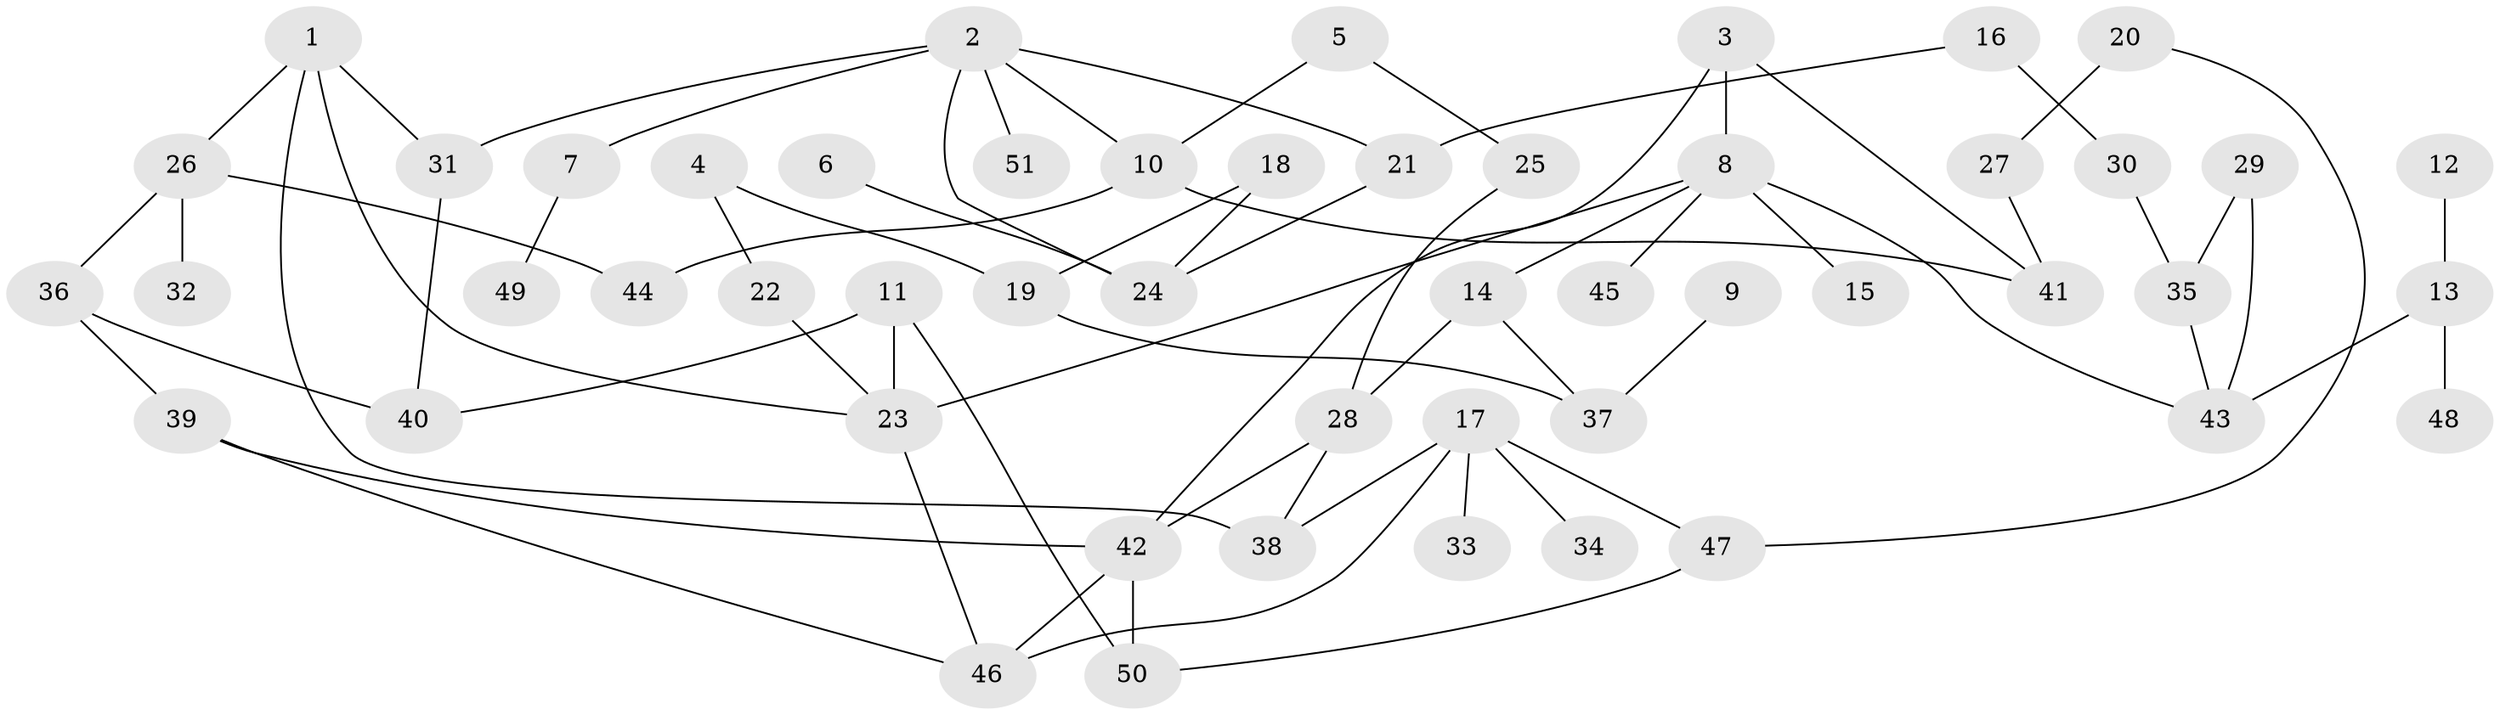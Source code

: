 // original degree distribution, {8: 0.009900990099009901, 5: 0.019801980198019802, 6: 0.039603960396039604, 4: 0.1485148514851485, 1: 0.36633663366336633, 3: 0.1485148514851485, 2: 0.26732673267326734}
// Generated by graph-tools (version 1.1) at 2025/01/03/09/25 03:01:11]
// undirected, 51 vertices, 69 edges
graph export_dot {
graph [start="1"]
  node [color=gray90,style=filled];
  1;
  2;
  3;
  4;
  5;
  6;
  7;
  8;
  9;
  10;
  11;
  12;
  13;
  14;
  15;
  16;
  17;
  18;
  19;
  20;
  21;
  22;
  23;
  24;
  25;
  26;
  27;
  28;
  29;
  30;
  31;
  32;
  33;
  34;
  35;
  36;
  37;
  38;
  39;
  40;
  41;
  42;
  43;
  44;
  45;
  46;
  47;
  48;
  49;
  50;
  51;
  1 -- 23 [weight=1.0];
  1 -- 26 [weight=1.0];
  1 -- 31 [weight=1.0];
  1 -- 38 [weight=1.0];
  2 -- 7 [weight=1.0];
  2 -- 10 [weight=1.0];
  2 -- 21 [weight=1.0];
  2 -- 24 [weight=1.0];
  2 -- 31 [weight=1.0];
  2 -- 51 [weight=1.0];
  3 -- 8 [weight=1.0];
  3 -- 41 [weight=1.0];
  3 -- 42 [weight=1.0];
  4 -- 19 [weight=1.0];
  4 -- 22 [weight=1.0];
  5 -- 10 [weight=1.0];
  5 -- 25 [weight=1.0];
  6 -- 24 [weight=1.0];
  7 -- 49 [weight=1.0];
  8 -- 14 [weight=1.0];
  8 -- 15 [weight=1.0];
  8 -- 23 [weight=1.0];
  8 -- 43 [weight=1.0];
  8 -- 45 [weight=1.0];
  9 -- 37 [weight=1.0];
  10 -- 41 [weight=1.0];
  10 -- 44 [weight=1.0];
  11 -- 23 [weight=1.0];
  11 -- 40 [weight=1.0];
  11 -- 50 [weight=1.0];
  12 -- 13 [weight=1.0];
  13 -- 43 [weight=1.0];
  13 -- 48 [weight=1.0];
  14 -- 28 [weight=1.0];
  14 -- 37 [weight=1.0];
  16 -- 21 [weight=1.0];
  16 -- 30 [weight=1.0];
  17 -- 33 [weight=1.0];
  17 -- 34 [weight=1.0];
  17 -- 38 [weight=1.0];
  17 -- 46 [weight=1.0];
  17 -- 47 [weight=1.0];
  18 -- 19 [weight=1.0];
  18 -- 24 [weight=1.0];
  19 -- 37 [weight=1.0];
  20 -- 27 [weight=1.0];
  20 -- 47 [weight=1.0];
  21 -- 24 [weight=1.0];
  22 -- 23 [weight=1.0];
  23 -- 46 [weight=1.0];
  25 -- 28 [weight=1.0];
  26 -- 32 [weight=1.0];
  26 -- 36 [weight=1.0];
  26 -- 44 [weight=1.0];
  27 -- 41 [weight=1.0];
  28 -- 38 [weight=1.0];
  28 -- 42 [weight=1.0];
  29 -- 35 [weight=1.0];
  29 -- 43 [weight=1.0];
  30 -- 35 [weight=1.0];
  31 -- 40 [weight=1.0];
  35 -- 43 [weight=1.0];
  36 -- 39 [weight=1.0];
  36 -- 40 [weight=1.0];
  39 -- 42 [weight=1.0];
  39 -- 46 [weight=1.0];
  42 -- 46 [weight=1.0];
  42 -- 50 [weight=1.0];
  47 -- 50 [weight=1.0];
}
